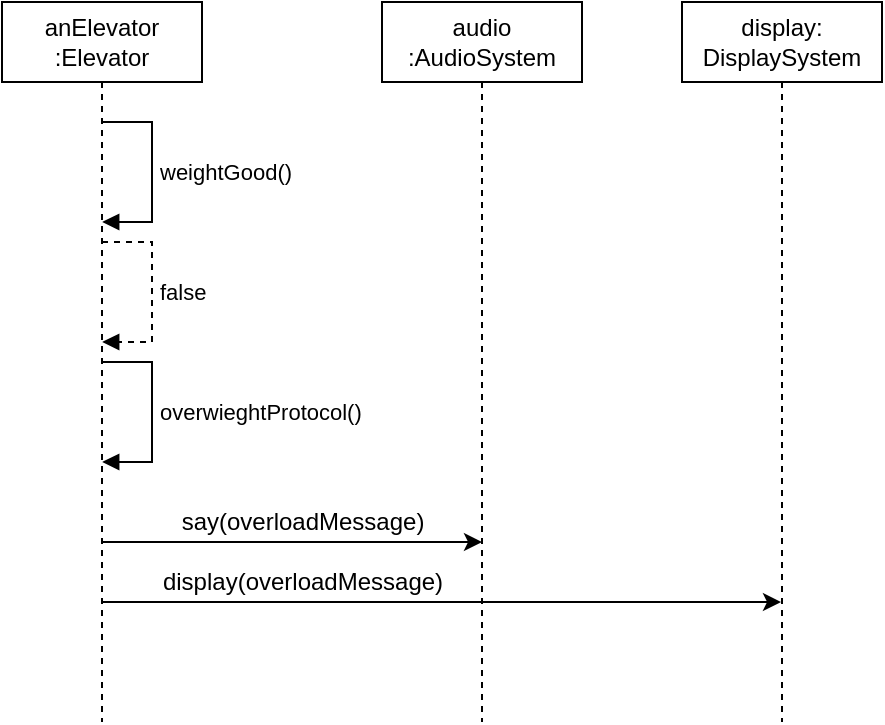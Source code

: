 <mxfile version="14.4.3" type="github">
  <diagram id="o6bZFHskU2q92ugYpy2t" name="Page-1">
    <mxGraphModel dx="981" dy="512" grid="1" gridSize="10" guides="1" tooltips="1" connect="1" arrows="1" fold="1" page="1" pageScale="1" pageWidth="1700" pageHeight="1100" math="0" shadow="0">
      <root>
        <mxCell id="0" />
        <mxCell id="1" parent="0" />
        <mxCell id="OTyOTxPSOuErKiOQReEH-1" value="anElevator&lt;br&gt;:Elevator" style="shape=umlLifeline;perimeter=lifelinePerimeter;whiteSpace=wrap;html=1;container=1;collapsible=0;recursiveResize=0;outlineConnect=0;" vertex="1" parent="1">
          <mxGeometry x="150" y="40" width="100" height="360" as="geometry" />
        </mxCell>
        <mxCell id="OTyOTxPSOuErKiOQReEH-2" value="weightGood()" style="edgeStyle=orthogonalEdgeStyle;html=1;align=left;spacingLeft=2;endArrow=block;rounded=0;" edge="1" parent="1">
          <mxGeometry relative="1" as="geometry">
            <mxPoint x="200" y="100.0" as="sourcePoint" />
            <Array as="points">
              <mxPoint x="225" y="100" />
              <mxPoint x="225" y="150" />
            </Array>
            <mxPoint x="200.1" y="150.0" as="targetPoint" />
          </mxGeometry>
        </mxCell>
        <mxCell id="OTyOTxPSOuErKiOQReEH-3" value="false" style="edgeStyle=orthogonalEdgeStyle;html=1;align=left;spacingLeft=2;endArrow=block;rounded=0;dashed=1;" edge="1" parent="1">
          <mxGeometry relative="1" as="geometry">
            <mxPoint x="200" y="160.0" as="sourcePoint" />
            <Array as="points">
              <mxPoint x="225" y="160" />
              <mxPoint x="225" y="210" />
            </Array>
            <mxPoint x="200.1" y="210.0" as="targetPoint" />
          </mxGeometry>
        </mxCell>
        <mxCell id="OTyOTxPSOuErKiOQReEH-4" value="audio&lt;br&gt;:AudioSystem" style="shape=umlLifeline;perimeter=lifelinePerimeter;whiteSpace=wrap;html=1;container=1;collapsible=0;recursiveResize=0;outlineConnect=0;" vertex="1" parent="1">
          <mxGeometry x="340" y="40" width="100" height="360" as="geometry" />
        </mxCell>
        <mxCell id="OTyOTxPSOuErKiOQReEH-6" value="say(overloadMessage)" style="text;html=1;align=center;verticalAlign=middle;resizable=0;points=[];autosize=1;" vertex="1" parent="1">
          <mxGeometry x="230" y="290" width="140" height="20" as="geometry" />
        </mxCell>
        <mxCell id="OTyOTxPSOuErKiOQReEH-7" value="display:&lt;br&gt;DisplaySystem" style="shape=umlLifeline;perimeter=lifelinePerimeter;whiteSpace=wrap;html=1;container=1;collapsible=0;recursiveResize=0;outlineConnect=0;" vertex="1" parent="1">
          <mxGeometry x="490" y="40" width="100" height="360" as="geometry" />
        </mxCell>
        <mxCell id="OTyOTxPSOuErKiOQReEH-9" value="display(overloadMessage)" style="text;html=1;align=center;verticalAlign=middle;resizable=0;points=[];autosize=1;" vertex="1" parent="1">
          <mxGeometry x="220" y="320" width="160" height="20" as="geometry" />
        </mxCell>
        <mxCell id="OTyOTxPSOuErKiOQReEH-11" value="overwieghtProtocol()" style="edgeStyle=orthogonalEdgeStyle;html=1;align=left;spacingLeft=2;endArrow=block;rounded=0;" edge="1" parent="1">
          <mxGeometry relative="1" as="geometry">
            <mxPoint x="200" y="220.0" as="sourcePoint" />
            <Array as="points">
              <mxPoint x="225" y="220" />
              <mxPoint x="225" y="270" />
            </Array>
            <mxPoint x="200.1" y="270.0" as="targetPoint" />
          </mxGeometry>
        </mxCell>
        <mxCell id="OTyOTxPSOuErKiOQReEH-12" value="" style="endArrow=classic;html=1;exitX=0.5;exitY=0.75;exitDx=0;exitDy=0;exitPerimeter=0;" edge="1" parent="1" source="OTyOTxPSOuErKiOQReEH-1">
          <mxGeometry width="50" height="50" relative="1" as="geometry">
            <mxPoint x="210" y="310" as="sourcePoint" />
            <mxPoint x="390" y="310" as="targetPoint" />
          </mxGeometry>
        </mxCell>
        <mxCell id="OTyOTxPSOuErKiOQReEH-13" value="" style="endArrow=classic;html=1;exitX=0.5;exitY=0.75;exitDx=0;exitDy=0;exitPerimeter=0;" edge="1" parent="1" target="OTyOTxPSOuErKiOQReEH-7">
          <mxGeometry width="50" height="50" relative="1" as="geometry">
            <mxPoint x="200" y="340.0" as="sourcePoint" />
            <mxPoint x="390" y="340.0" as="targetPoint" />
          </mxGeometry>
        </mxCell>
      </root>
    </mxGraphModel>
  </diagram>
</mxfile>
